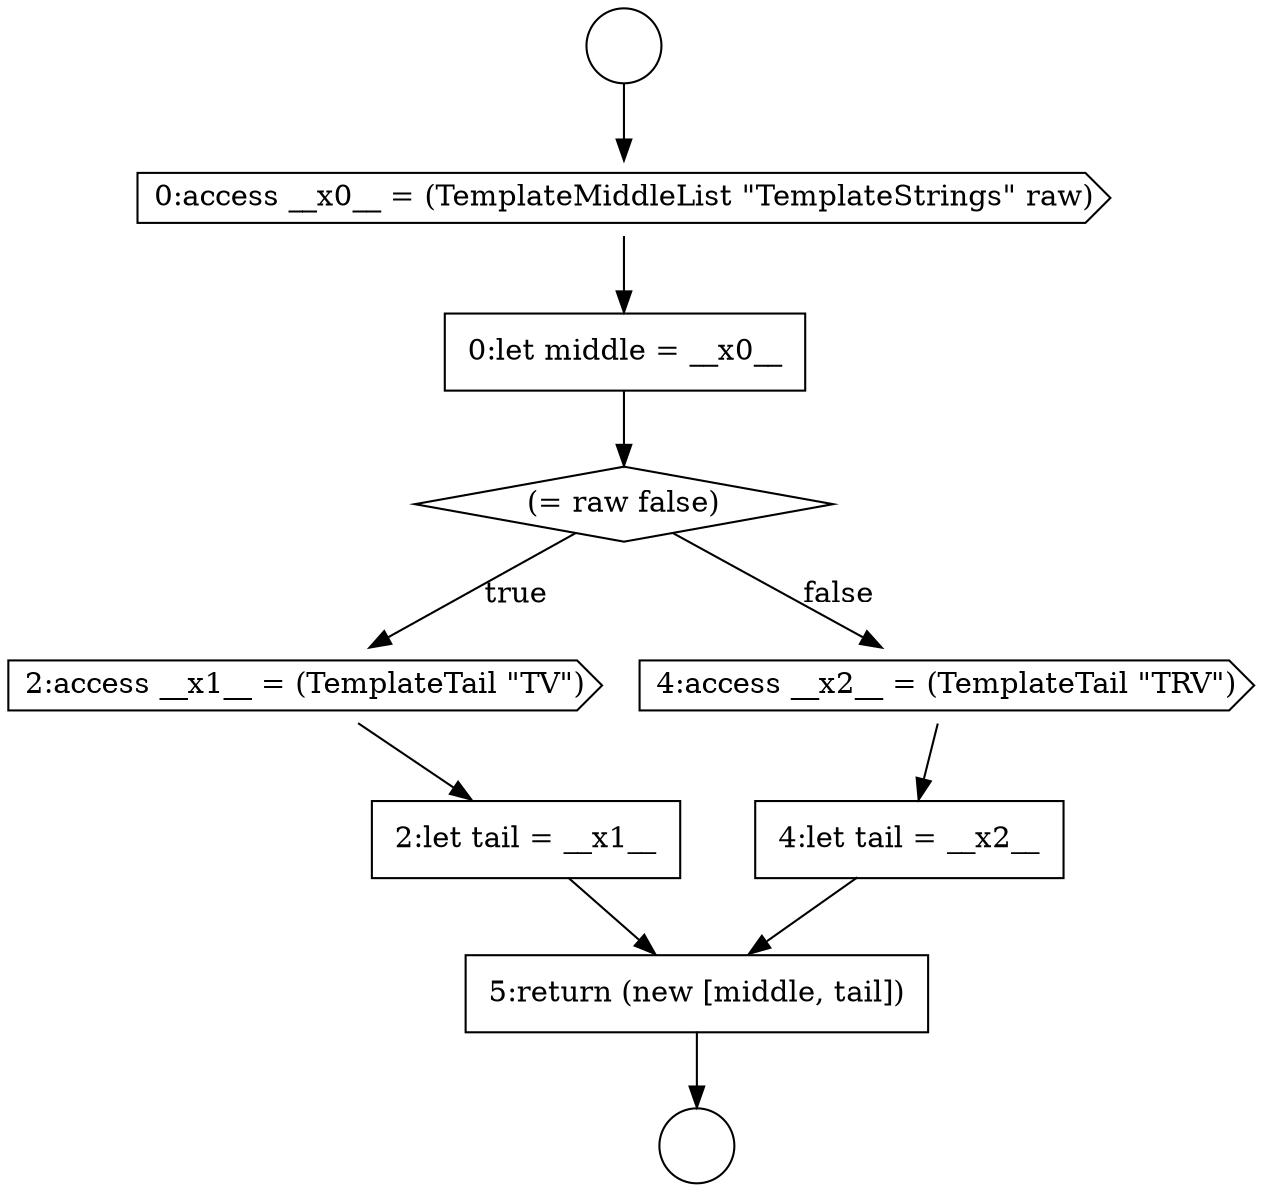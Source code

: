 digraph {
  node3534 [shape=circle label=" " color="black" fillcolor="white" style=filled]
  node3542 [shape=none, margin=0, label=<<font color="black">
    <table border="0" cellborder="1" cellspacing="0" cellpadding="10">
      <tr><td align="left">4:let tail = __x2__</td></tr>
    </table>
  </font>> color="black" fillcolor="white" style=filled]
  node3537 [shape=none, margin=0, label=<<font color="black">
    <table border="0" cellborder="1" cellspacing="0" cellpadding="10">
      <tr><td align="left">0:let middle = __x0__</td></tr>
    </table>
  </font>> color="black" fillcolor="white" style=filled]
  node3535 [shape=circle label=" " color="black" fillcolor="white" style=filled]
  node3536 [shape=cds, label=<<font color="black">0:access __x0__ = (TemplateMiddleList &quot;TemplateStrings&quot; raw)</font>> color="black" fillcolor="white" style=filled]
  node3539 [shape=cds, label=<<font color="black">2:access __x1__ = (TemplateTail &quot;TV&quot;)</font>> color="black" fillcolor="white" style=filled]
  node3541 [shape=cds, label=<<font color="black">4:access __x2__ = (TemplateTail &quot;TRV&quot;)</font>> color="black" fillcolor="white" style=filled]
  node3540 [shape=none, margin=0, label=<<font color="black">
    <table border="0" cellborder="1" cellspacing="0" cellpadding="10">
      <tr><td align="left">2:let tail = __x1__</td></tr>
    </table>
  </font>> color="black" fillcolor="white" style=filled]
  node3543 [shape=none, margin=0, label=<<font color="black">
    <table border="0" cellborder="1" cellspacing="0" cellpadding="10">
      <tr><td align="left">5:return (new [middle, tail])</td></tr>
    </table>
  </font>> color="black" fillcolor="white" style=filled]
  node3538 [shape=diamond, label=<<font color="black">(= raw false)</font>> color="black" fillcolor="white" style=filled]
  node3539 -> node3540 [ color="black"]
  node3540 -> node3543 [ color="black"]
  node3541 -> node3542 [ color="black"]
  node3537 -> node3538 [ color="black"]
  node3538 -> node3539 [label=<<font color="black">true</font>> color="black"]
  node3538 -> node3541 [label=<<font color="black">false</font>> color="black"]
  node3543 -> node3535 [ color="black"]
  node3542 -> node3543 [ color="black"]
  node3534 -> node3536 [ color="black"]
  node3536 -> node3537 [ color="black"]
}
